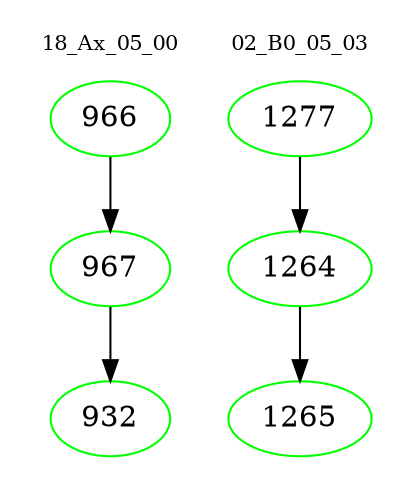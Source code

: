 digraph{
subgraph cluster_0 {
color = white
label = "18_Ax_05_00";
fontsize=10;
T0_966 [label="966", color="green"]
T0_966 -> T0_967 [color="black"]
T0_967 [label="967", color="green"]
T0_967 -> T0_932 [color="black"]
T0_932 [label="932", color="green"]
}
subgraph cluster_1 {
color = white
label = "02_B0_05_03";
fontsize=10;
T1_1277 [label="1277", color="green"]
T1_1277 -> T1_1264 [color="black"]
T1_1264 [label="1264", color="green"]
T1_1264 -> T1_1265 [color="black"]
T1_1265 [label="1265", color="green"]
}
}
